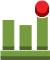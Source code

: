 <?xml version="1.0" encoding="UTF-8"?>
<dia:diagram xmlns:dia="http://www.lysator.liu.se/~alla/dia/">
  <dia:layer name="Fondo" visible="true" active="true">
    <dia:group>
      <dia:group>
        <dia:group>
          <dia:group>
            <dia:object type="Standard - Box" version="0" id="O0">
              <dia:attribute name="obj_pos">
                <dia:point val="1.394,2.014"/>
              </dia:attribute>
              <dia:attribute name="obj_bb">
                <dia:rectangle val="1.394,2.014;1.93,3.336"/>
              </dia:attribute>
              <dia:attribute name="elem_corner">
                <dia:point val="1.394,2.014"/>
              </dia:attribute>
              <dia:attribute name="elem_width">
                <dia:real val="0.535"/>
              </dia:attribute>
              <dia:attribute name="elem_height">
                <dia:real val="1.322"/>
              </dia:attribute>
              <dia:attribute name="border_width">
                <dia:real val="0"/>
              </dia:attribute>
              <dia:attribute name="border_color">
                <dia:color val="#769b3f"/>
              </dia:attribute>
              <dia:attribute name="inner_color">
                <dia:color val="#769b3f"/>
              </dia:attribute>
              <dia:attribute name="show_background">
                <dia:boolean val="true"/>
              </dia:attribute>
            </dia:object>
          </dia:group>
          <dia:group>
            <dia:object type="Standard - Box" version="0" id="O1">
              <dia:attribute name="obj_pos">
                <dia:point val="1.394,3.336"/>
              </dia:attribute>
              <dia:attribute name="obj_bb">
                <dia:rectangle val="1.394,3.336;1.93,3.467"/>
              </dia:attribute>
              <dia:attribute name="elem_corner">
                <dia:point val="1.394,3.336"/>
              </dia:attribute>
              <dia:attribute name="elem_width">
                <dia:real val="0.535"/>
              </dia:attribute>
              <dia:attribute name="elem_height">
                <dia:real val="0.131"/>
              </dia:attribute>
              <dia:attribute name="border_width">
                <dia:real val="0"/>
              </dia:attribute>
              <dia:attribute name="border_color">
                <dia:color val="#4d622c"/>
              </dia:attribute>
              <dia:attribute name="inner_color">
                <dia:color val="#4d622c"/>
              </dia:attribute>
              <dia:attribute name="show_background">
                <dia:boolean val="true"/>
              </dia:attribute>
            </dia:object>
          </dia:group>
        </dia:group>
        <dia:group>
          <dia:group>
            <dia:object type="Standard - Box" version="0" id="O2">
              <dia:attribute name="obj_pos">
                <dia:point val="2.239,2.272"/>
              </dia:attribute>
              <dia:attribute name="obj_bb">
                <dia:rectangle val="2.239,2.272;2.795,3.336"/>
              </dia:attribute>
              <dia:attribute name="elem_corner">
                <dia:point val="2.239,2.272"/>
              </dia:attribute>
              <dia:attribute name="elem_width">
                <dia:real val="0.556"/>
              </dia:attribute>
              <dia:attribute name="elem_height">
                <dia:real val="1.065"/>
              </dia:attribute>
              <dia:attribute name="border_width">
                <dia:real val="0"/>
              </dia:attribute>
              <dia:attribute name="border_color">
                <dia:color val="#769b3f"/>
              </dia:attribute>
              <dia:attribute name="inner_color">
                <dia:color val="#769b3f"/>
              </dia:attribute>
              <dia:attribute name="show_background">
                <dia:boolean val="true"/>
              </dia:attribute>
            </dia:object>
          </dia:group>
          <dia:group>
            <dia:object type="Standard - Box" version="0" id="O3">
              <dia:attribute name="obj_pos">
                <dia:point val="2.239,3.336"/>
              </dia:attribute>
              <dia:attribute name="obj_bb">
                <dia:rectangle val="2.239,3.336;2.795,3.467"/>
              </dia:attribute>
              <dia:attribute name="elem_corner">
                <dia:point val="2.239,3.336"/>
              </dia:attribute>
              <dia:attribute name="elem_width">
                <dia:real val="0.556"/>
              </dia:attribute>
              <dia:attribute name="elem_height">
                <dia:real val="0.131"/>
              </dia:attribute>
              <dia:attribute name="border_width">
                <dia:real val="0"/>
              </dia:attribute>
              <dia:attribute name="border_color">
                <dia:color val="#4d622c"/>
              </dia:attribute>
              <dia:attribute name="inner_color">
                <dia:color val="#4d622c"/>
              </dia:attribute>
              <dia:attribute name="show_background">
                <dia:boolean val="true"/>
              </dia:attribute>
            </dia:object>
          </dia:group>
        </dia:group>
        <dia:group>
          <dia:group>
            <dia:object type="Standard - Beziergon" version="0" id="O4">
              <dia:attribute name="obj_pos">
                <dia:point val="3.6,1.86"/>
              </dia:attribute>
              <dia:attribute name="obj_bb">
                <dia:rectangle val="3.108,1.86;3.6,3.336"/>
              </dia:attribute>
              <dia:attribute name="bez_points">
                <dia:point val="3.6,1.86"/>
                <dia:point val="3.6,3.336"/>
                <dia:point val="3.6,1.86"/>
                <dia:point val="3.6,3.336"/>
                <dia:point val="3.108,3.336"/>
                <dia:point val="3.6,3.336"/>
                <dia:point val="3.108,3.336"/>
                <dia:point val="3.108,1.865"/>
                <dia:point val="3.108,3.336"/>
                <dia:point val="3.108,1.865"/>
                <dia:point val="3.113,1.868"/>
                <dia:point val="3.206,1.928"/>
                <dia:point val="3.349,1.928"/>
                <dia:point val="3.423,1.928"/>
                <dia:point val="3.509,1.912"/>
              </dia:attribute>
              <dia:attribute name="corner_types">
                <dia:enum val="-1200007544"/>
                <dia:enum val="0"/>
                <dia:enum val="0"/>
                <dia:enum val="0"/>
                <dia:enum val="0"/>
                <dia:enum val="0"/>
              </dia:attribute>
              <dia:attribute name="line_color">
                <dia:color val="#769b3f"/>
              </dia:attribute>
              <dia:attribute name="line_width">
                <dia:real val="0"/>
              </dia:attribute>
              <dia:attribute name="inner_color">
                <dia:color val="#769b3f"/>
              </dia:attribute>
              <dia:attribute name="show_background">
                <dia:boolean val="true"/>
              </dia:attribute>
            </dia:object>
          </dia:group>
          <dia:group>
            <dia:object type="Standard - Box" version="0" id="O5">
              <dia:attribute name="obj_pos">
                <dia:point val="3.108,3.336"/>
              </dia:attribute>
              <dia:attribute name="obj_bb">
                <dia:rectangle val="3.108,3.336;3.6,3.467"/>
              </dia:attribute>
              <dia:attribute name="elem_corner">
                <dia:point val="3.108,3.336"/>
              </dia:attribute>
              <dia:attribute name="elem_width">
                <dia:real val="0.491"/>
              </dia:attribute>
              <dia:attribute name="elem_height">
                <dia:real val="0.131"/>
              </dia:attribute>
              <dia:attribute name="border_width">
                <dia:real val="0"/>
              </dia:attribute>
              <dia:attribute name="border_color">
                <dia:color val="#4d622c"/>
              </dia:attribute>
              <dia:attribute name="inner_color">
                <dia:color val="#4d622c"/>
              </dia:attribute>
              <dia:attribute name="show_background">
                <dia:boolean val="true"/>
              </dia:attribute>
            </dia:object>
          </dia:group>
        </dia:group>
        <dia:group>
          <dia:group>
            <dia:object type="Standard - Box" version="0" id="O6">
              <dia:attribute name="obj_pos">
                <dia:point val="1.289,3.546"/>
              </dia:attribute>
              <dia:attribute name="obj_bb">
                <dia:rectangle val="1.289,3.546;3.711,3.829"/>
              </dia:attribute>
              <dia:attribute name="elem_corner">
                <dia:point val="1.289,3.546"/>
              </dia:attribute>
              <dia:attribute name="elem_width">
                <dia:real val="2.422"/>
              </dia:attribute>
              <dia:attribute name="elem_height">
                <dia:real val="0.283"/>
              </dia:attribute>
              <dia:attribute name="border_width">
                <dia:real val="0"/>
              </dia:attribute>
              <dia:attribute name="border_color">
                <dia:color val="#769b3f"/>
              </dia:attribute>
              <dia:attribute name="inner_color">
                <dia:color val="#769b3f"/>
              </dia:attribute>
              <dia:attribute name="show_background">
                <dia:boolean val="true"/>
              </dia:attribute>
            </dia:object>
          </dia:group>
          <dia:group>
            <dia:object type="Standard - Box" version="0" id="O7">
              <dia:attribute name="obj_pos">
                <dia:point val="1.289,3.829"/>
              </dia:attribute>
              <dia:attribute name="obj_bb">
                <dia:rectangle val="1.289,3.829;3.711,3.959"/>
              </dia:attribute>
              <dia:attribute name="elem_corner">
                <dia:point val="1.289,3.829"/>
              </dia:attribute>
              <dia:attribute name="elem_width">
                <dia:real val="2.422"/>
              </dia:attribute>
              <dia:attribute name="elem_height">
                <dia:real val="0.131"/>
              </dia:attribute>
              <dia:attribute name="border_width">
                <dia:real val="0"/>
              </dia:attribute>
              <dia:attribute name="border_color">
                <dia:color val="#4d622c"/>
              </dia:attribute>
              <dia:attribute name="inner_color">
                <dia:color val="#4d622c"/>
              </dia:attribute>
              <dia:attribute name="show_background">
                <dia:boolean val="true"/>
              </dia:attribute>
            </dia:object>
          </dia:group>
        </dia:group>
        <dia:group>
          <dia:group>
            <dia:object type="Standard - Beziergon" version="0" id="O8">
              <dia:attribute name="obj_pos">
                <dia:point val="3.34,1.04"/>
              </dia:attribute>
              <dia:attribute name="obj_bb">
                <dia:rectangle val="3.015,1.04;3.666,1.687"/>
              </dia:attribute>
              <dia:attribute name="bez_points">
                <dia:point val="3.34,1.04"/>
                <dia:point val="3.52,1.04"/>
                <dia:point val="3.666,1.185"/>
                <dia:point val="3.666,1.363"/>
                <dia:point val="3.666,1.542"/>
                <dia:point val="3.52,1.687"/>
                <dia:point val="3.34,1.687"/>
                <dia:point val="3.161,1.687"/>
                <dia:point val="3.015,1.542"/>
                <dia:point val="3.015,1.363"/>
                <dia:point val="3.015,1.185"/>
                <dia:point val="3.161,1.04"/>
              </dia:attribute>
              <dia:attribute name="corner_types">
                <dia:enum val="-1200007544"/>
                <dia:enum val="0"/>
                <dia:enum val="0"/>
                <dia:enum val="0"/>
                <dia:enum val="0"/>
              </dia:attribute>
              <dia:attribute name="line_color">
                <dia:color val="#ea2227"/>
              </dia:attribute>
              <dia:attribute name="line_width">
                <dia:real val="0"/>
              </dia:attribute>
              <dia:attribute name="inner_color">
                <dia:color val="#ea2227"/>
              </dia:attribute>
              <dia:attribute name="show_background">
                <dia:boolean val="true"/>
              </dia:attribute>
            </dia:object>
          </dia:group>
          <dia:group>
            <dia:object type="Standard - BezierLine" version="0" id="O9">
              <dia:attribute name="obj_pos">
                <dia:point val="3.666,1.363"/>
              </dia:attribute>
              <dia:attribute name="obj_bb">
                <dia:rectangle val="2.662,1.363;4.662,1.681"/>
              </dia:attribute>
              <dia:attribute name="bez_points">
                <dia:point val="3.666,1.363"/>
                <dia:point val="3.666,1.494"/>
                <dia:point val="3.666,1.363"/>
                <dia:point val="3.666,1.494"/>
                <dia:point val="3.666,1.51"/>
                <dia:point val="3.664,1.525"/>
                <dia:point val="3.662,1.54"/>
                <dia:point val="3.662,1.409"/>
                <dia:point val="3.662,1.54"/>
                <dia:point val="3.662,1.409"/>
                <dia:point val="3.664,1.394"/>
                <dia:point val="3.666,1.379"/>
                <dia:point val="3.666,1.363"/>
              </dia:attribute>
              <dia:attribute name="corner_types">
                <dia:enum val="0"/>
                <dia:enum val="0"/>
                <dia:enum val="0"/>
                <dia:enum val="0"/>
                <dia:enum val="0"/>
              </dia:attribute>
              <dia:attribute name="line_color">
                <dia:color val="#8d090a"/>
              </dia:attribute>
              <dia:attribute name="line_width">
                <dia:real val="0"/>
              </dia:attribute>
            </dia:object>
            <dia:object type="Standard - BezierLine" version="0" id="O10">
              <dia:attribute name="obj_pos">
                <dia:point val="3.662,1.409"/>
              </dia:attribute>
              <dia:attribute name="obj_bb">
                <dia:rectangle val="3.617,1.409;3.662,1.592"/>
              </dia:attribute>
              <dia:attribute name="bez_points">
                <dia:point val="3.662,1.409"/>
                <dia:point val="3.662,1.54"/>
                <dia:point val="3.662,1.409"/>
                <dia:point val="3.662,1.54"/>
                <dia:point val="3.66,1.558"/>
                <dia:point val="3.656,1.575"/>
                <dia:point val="3.65,1.592"/>
                <dia:point val="3.617,1.46"/>
                <dia:point val="3.65,1.592"/>
                <dia:point val="3.617,1.46"/>
                <dia:point val="3.622,1.444"/>
                <dia:point val="3.66,1.427"/>
                <dia:point val="3.662,1.409"/>
              </dia:attribute>
              <dia:attribute name="corner_types">
                <dia:enum val="0"/>
                <dia:enum val="0"/>
                <dia:enum val="0"/>
                <dia:enum val="0"/>
                <dia:enum val="0"/>
              </dia:attribute>
              <dia:attribute name="line_color">
                <dia:color val="#8d090a"/>
              </dia:attribute>
              <dia:attribute name="line_width">
                <dia:real val="0"/>
              </dia:attribute>
            </dia:object>
            <dia:object type="Standard - BezierLine" version="0" id="O11">
              <dia:attribute name="obj_pos">
                <dia:point val="3.65,1.462"/>
              </dia:attribute>
              <dia:attribute name="obj_bb">
                <dia:rectangle val="3.626,1.462;3.65,1.649"/>
              </dia:attribute>
              <dia:attribute name="bez_points">
                <dia:point val="3.65,1.462"/>
                <dia:point val="3.65,1.592"/>
                <dia:point val="3.65,1.462"/>
                <dia:point val="3.65,1.592"/>
                <dia:point val="3.644,1.612"/>
                <dia:point val="3.636,1.631"/>
                <dia:point val="3.626,1.649"/>
                <dia:point val="3.626,1.519"/>
                <dia:point val="3.626,1.649"/>
                <dia:point val="3.626,1.519"/>
                <dia:point val="3.636,1.501"/>
                <dia:point val="3.644,1.482"/>
                <dia:point val="3.65,1.462"/>
              </dia:attribute>
              <dia:attribute name="corner_types">
                <dia:enum val="0"/>
                <dia:enum val="0"/>
                <dia:enum val="0"/>
                <dia:enum val="0"/>
                <dia:enum val="0"/>
              </dia:attribute>
              <dia:attribute name="line_color">
                <dia:color val="#8d090a"/>
              </dia:attribute>
              <dia:attribute name="line_width">
                <dia:real val="0"/>
              </dia:attribute>
            </dia:object>
            <dia:object type="Standard - BezierLine" version="0" id="O12">
              <dia:attribute name="obj_pos">
                <dia:point val="3.626,1.519"/>
              </dia:attribute>
              <dia:attribute name="obj_bb">
                <dia:rectangle val="2.015,1.363;4.015,1.817"/>
              </dia:attribute>
              <dia:attribute name="bez_points">
                <dia:point val="3.626,1.519"/>
                <dia:point val="3.626,1.649"/>
                <dia:point val="3.626,1.519"/>
                <dia:point val="3.626,1.649"/>
                <dia:point val="3.57,1.749"/>
                <dia:point val="3.463,1.817"/>
                <dia:point val="3.34,1.817"/>
                <dia:point val="3.161,1.817"/>
                <dia:point val="3.015,1.673"/>
                <dia:point val="3.015,1.494"/>
                <dia:point val="3.015,1.363"/>
                <dia:point val="3.015,1.494"/>
                <dia:point val="3.015,1.363"/>
                <dia:point val="3.015,1.542"/>
                <dia:point val="3.161,1.687"/>
                <dia:point val="3.34,1.687"/>
                <dia:point val="3.463,1.687"/>
                <dia:point val="3.57,1.619"/>
                <dia:point val="3.626,1.519"/>
              </dia:attribute>
              <dia:attribute name="corner_types">
                <dia:enum val="0"/>
                <dia:enum val="0"/>
                <dia:enum val="0"/>
                <dia:enum val="0"/>
                <dia:enum val="0"/>
                <dia:enum val="0"/>
                <dia:enum val="0"/>
              </dia:attribute>
              <dia:attribute name="line_color">
                <dia:color val="#8d090a"/>
              </dia:attribute>
              <dia:attribute name="line_width">
                <dia:real val="0"/>
              </dia:attribute>
            </dia:object>
          </dia:group>
          <dia:object type="Standard - Beziergon" version="0" id="O13">
            <dia:attribute name="obj_pos">
              <dia:point val="3.666,1.363"/>
            </dia:attribute>
            <dia:attribute name="obj_bb">
              <dia:rectangle val="2.014,1.363;4.666,1.818"/>
            </dia:attribute>
            <dia:attribute name="bez_points">
              <dia:point val="3.666,1.363"/>
              <dia:point val="3.666,1.494"/>
              <dia:point val="3.666,1.363"/>
              <dia:point val="3.666,1.494"/>
              <dia:point val="3.666,1.673"/>
              <dia:point val="3.52,1.818"/>
              <dia:point val="3.34,1.818"/>
              <dia:point val="3.16,1.818"/>
              <dia:point val="3.014,1.673"/>
              <dia:point val="3.014,1.494"/>
              <dia:point val="3.014,1.363"/>
              <dia:point val="3.014,1.494"/>
              <dia:point val="3.014,1.363"/>
              <dia:point val="3.014,1.542"/>
              <dia:point val="3.16,1.687"/>
              <dia:point val="3.34,1.687"/>
              <dia:point val="3.52,1.687"/>
              <dia:point val="3.666,1.542"/>
            </dia:attribute>
            <dia:attribute name="corner_types">
              <dia:enum val="-1200007528"/>
              <dia:enum val="0"/>
              <dia:enum val="0"/>
              <dia:enum val="0"/>
              <dia:enum val="0"/>
              <dia:enum val="0"/>
              <dia:enum val="0"/>
            </dia:attribute>
            <dia:attribute name="line_color">
              <dia:color val="#8d090a"/>
            </dia:attribute>
            <dia:attribute name="line_width">
              <dia:real val="0"/>
            </dia:attribute>
            <dia:attribute name="inner_color">
              <dia:color val="#8d090a"/>
            </dia:attribute>
            <dia:attribute name="show_background">
              <dia:boolean val="true"/>
            </dia:attribute>
          </dia:object>
        </dia:group>
      </dia:group>
    </dia:group>
  </dia:layer>
</dia:diagram>
